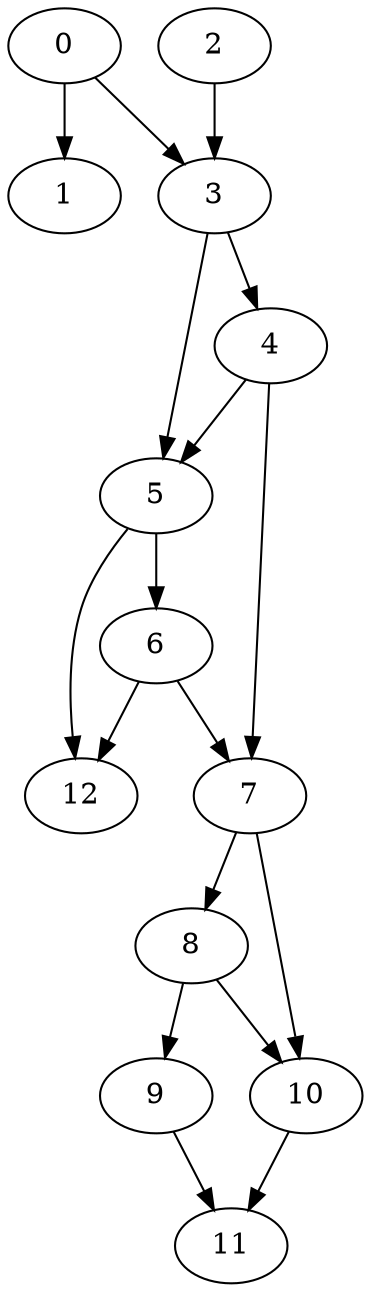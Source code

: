 digraph {
	0
	1
	2
	3
	4
	5
	6
	7
	8
	9
	10
	11
	12
	3 -> 4
	3 -> 5
	4 -> 5
	8 -> 9
	7 -> 10
	8 -> 10
	9 -> 11
	10 -> 11
	0 -> 3
	2 -> 3
	5 -> 6
	6 -> 7
	4 -> 7
	7 -> 8
	5 -> 12
	6 -> 12
	0 -> 1
}
